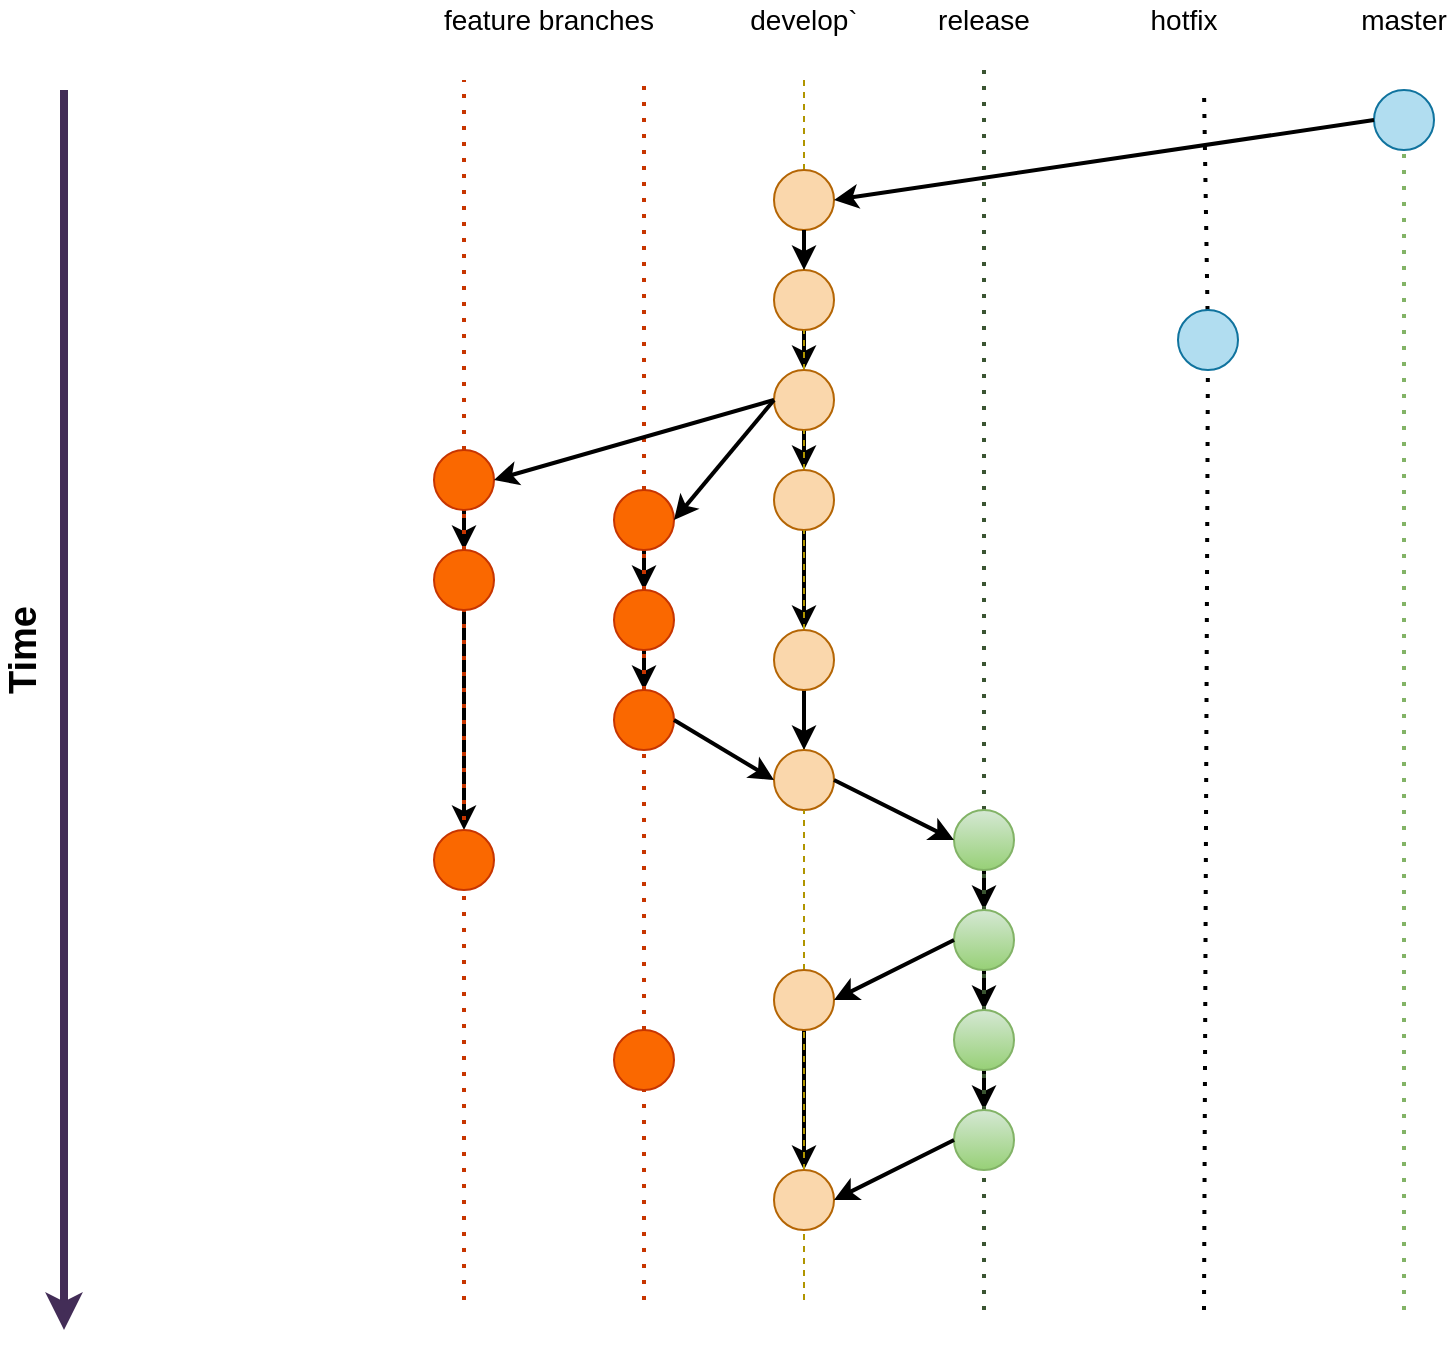 <mxfile version="15.3.0" type="github">
  <diagram id="zY3iNhDmGC0HeY9o9fEt" name="Page-1">
    <mxGraphModel dx="2066" dy="771" grid="1" gridSize="10" guides="1" tooltips="1" connect="1" arrows="1" fold="1" page="1" pageScale="1" pageWidth="850" pageHeight="1100" math="0" shadow="0">
      <root>
        <mxCell id="0" />
        <mxCell id="1" parent="0" />
        <mxCell id="OLf8NCYOBXPoyb-FADIm-2" value="" style="endArrow=none;dashed=1;html=1;dashPattern=1 3;strokeWidth=2;gradientColor=#97d077;fillColor=#d5e8d4;strokeColor=#82b366;startArrow=none;" parent="1" edge="1" source="a1HIUXj5uNK7OVQi4Cn4-5">
          <mxGeometry width="50" height="50" relative="1" as="geometry">
            <mxPoint x="720" y="670" as="sourcePoint" />
            <mxPoint x="720" y="60" as="targetPoint" />
          </mxGeometry>
        </mxCell>
        <mxCell id="OLf8NCYOBXPoyb-FADIm-3" value="&lt;font style=&quot;font-size: 14px&quot;&gt;master&lt;/font&gt;" style="text;html=1;strokeColor=none;fillColor=none;align=center;verticalAlign=middle;whiteSpace=wrap;rounded=0;" parent="1" vertex="1">
          <mxGeometry x="700" y="15" width="40" height="20" as="geometry" />
        </mxCell>
        <mxCell id="OLf8NCYOBXPoyb-FADIm-4" value="" style="endArrow=none;dashed=1;html=1;fillColor=#e3c800;strokeColor=#B09500;startArrow=none;" parent="1" edge="1" source="a1HIUXj5uNK7OVQi4Cn4-7">
          <mxGeometry width="50" height="50" relative="1" as="geometry">
            <mxPoint x="420" y="665" as="sourcePoint" />
            <mxPoint x="420" y="55" as="targetPoint" />
          </mxGeometry>
        </mxCell>
        <mxCell id="OLf8NCYOBXPoyb-FADIm-5" value="&lt;font style=&quot;font-size: 14px&quot;&gt;develop`&lt;/font&gt;" style="text;html=1;strokeColor=none;fillColor=none;align=center;verticalAlign=middle;whiteSpace=wrap;rounded=0;" parent="1" vertex="1">
          <mxGeometry x="390" y="15" width="60" height="20" as="geometry" />
        </mxCell>
        <mxCell id="OLf8NCYOBXPoyb-FADIm-6" value="" style="endArrow=none;dashed=1;html=1;dashPattern=1 3;strokeWidth=2;fillColor=#fa6800;strokeColor=#C73500;startArrow=none;" parent="1" edge="1" source="a1HIUXj5uNK7OVQi4Cn4-16">
          <mxGeometry width="50" height="50" relative="1" as="geometry">
            <mxPoint x="340" y="665" as="sourcePoint" />
            <mxPoint x="340" y="55" as="targetPoint" />
          </mxGeometry>
        </mxCell>
        <mxCell id="OLf8NCYOBXPoyb-FADIm-7" value="&lt;font style=&quot;font-size: 14px&quot;&gt;feature branches&lt;/font&gt;" style="text;html=1;strokeColor=none;fillColor=none;align=center;verticalAlign=middle;whiteSpace=wrap;rounded=0;" parent="1" vertex="1">
          <mxGeometry x="220" y="15" width="145" height="20" as="geometry" />
        </mxCell>
        <mxCell id="OLf8NCYOBXPoyb-FADIm-8" value="" style="endArrow=none;dashed=1;html=1;dashPattern=1 3;strokeWidth=2;fillColor=#fa6800;strokeColor=#C73500;startArrow=none;" parent="1" edge="1" source="a1HIUXj5uNK7OVQi4Cn4-41">
          <mxGeometry width="50" height="50" relative="1" as="geometry">
            <mxPoint x="250" y="665" as="sourcePoint" />
            <mxPoint x="250" y="55" as="targetPoint" />
          </mxGeometry>
        </mxCell>
        <mxCell id="OLf8NCYOBXPoyb-FADIm-10" value="" style="endArrow=classic;html=1;fillColor=#76608a;strokeColor=#432D57;strokeWidth=4;" parent="1" edge="1">
          <mxGeometry width="50" height="50" relative="1" as="geometry">
            <mxPoint x="50" y="60" as="sourcePoint" />
            <mxPoint x="50" y="680" as="targetPoint" />
            <Array as="points">
              <mxPoint x="50" y="350" />
            </Array>
          </mxGeometry>
        </mxCell>
        <mxCell id="OLf8NCYOBXPoyb-FADIm-11" value="&lt;b&gt;&lt;font style=&quot;font-size: 19px&quot;&gt;Time&lt;/font&gt;&lt;/b&gt;" style="text;html=1;strokeColor=none;fillColor=none;align=center;verticalAlign=middle;whiteSpace=wrap;rounded=0;rotation=-90;" parent="1" vertex="1">
          <mxGeometry x="10" y="330" width="40" height="20" as="geometry" />
        </mxCell>
        <mxCell id="a1HIUXj5uNK7OVQi4Cn4-1" value="" style="endArrow=none;dashed=1;html=1;dashPattern=1 3;strokeWidth=2;fillColor=#6d8764;strokeColor=#3A5431;startArrow=none;" edge="1" parent="1" source="a1HIUXj5uNK7OVQi4Cn4-50">
          <mxGeometry width="50" height="50" relative="1" as="geometry">
            <mxPoint x="510" y="670" as="sourcePoint" />
            <mxPoint x="510" y="50" as="targetPoint" />
          </mxGeometry>
        </mxCell>
        <mxCell id="a1HIUXj5uNK7OVQi4Cn4-2" value="&lt;font style=&quot;font-size: 14px&quot;&gt;release&lt;/font&gt;" style="text;html=1;strokeColor=none;fillColor=none;align=center;verticalAlign=middle;whiteSpace=wrap;rounded=0;" vertex="1" parent="1">
          <mxGeometry x="490" y="15" width="40" height="20" as="geometry" />
        </mxCell>
        <mxCell id="a1HIUXj5uNK7OVQi4Cn4-3" value="" style="endArrow=none;dashed=1;html=1;dashPattern=1 3;strokeWidth=2;startArrow=none;" edge="1" parent="1" source="a1HIUXj5uNK7OVQi4Cn4-31">
          <mxGeometry width="50" height="50" relative="1" as="geometry">
            <mxPoint x="620" y="670" as="sourcePoint" />
            <mxPoint x="620" y="60" as="targetPoint" />
          </mxGeometry>
        </mxCell>
        <mxCell id="a1HIUXj5uNK7OVQi4Cn4-4" value="&lt;font style=&quot;font-size: 14px&quot;&gt;hotfix&lt;/font&gt;" style="text;html=1;strokeColor=none;fillColor=none;align=center;verticalAlign=middle;whiteSpace=wrap;rounded=0;" vertex="1" parent="1">
          <mxGeometry x="590" y="15" width="40" height="20" as="geometry" />
        </mxCell>
        <mxCell id="a1HIUXj5uNK7OVQi4Cn4-5" value="" style="ellipse;whiteSpace=wrap;html=1;aspect=fixed;fillColor=#b1ddf0;strokeColor=#10739e;" vertex="1" parent="1">
          <mxGeometry x="705" y="60" width="30" height="30" as="geometry" />
        </mxCell>
        <mxCell id="a1HIUXj5uNK7OVQi4Cn4-6" value="" style="endArrow=none;dashed=1;html=1;dashPattern=1 3;strokeWidth=2;gradientColor=#97d077;fillColor=#d5e8d4;strokeColor=#82b366;" edge="1" parent="1" target="a1HIUXj5uNK7OVQi4Cn4-5">
          <mxGeometry width="50" height="50" relative="1" as="geometry">
            <mxPoint x="720" y="670" as="sourcePoint" />
            <mxPoint x="720" y="60" as="targetPoint" />
          </mxGeometry>
        </mxCell>
        <mxCell id="a1HIUXj5uNK7OVQi4Cn4-7" value="" style="ellipse;whiteSpace=wrap;html=1;aspect=fixed;fillColor=#fad7ac;strokeColor=#b46504;" vertex="1" parent="1">
          <mxGeometry x="405" y="100" width="30" height="30" as="geometry" />
        </mxCell>
        <mxCell id="a1HIUXj5uNK7OVQi4Cn4-8" value="" style="endArrow=none;dashed=1;html=1;fillColor=#e3c800;strokeColor=#B09500;startArrow=none;" edge="1" parent="1" source="a1HIUXj5uNK7OVQi4Cn4-10" target="a1HIUXj5uNK7OVQi4Cn4-7">
          <mxGeometry width="50" height="50" relative="1" as="geometry">
            <mxPoint x="420" y="665" as="sourcePoint" />
            <mxPoint x="420" y="55" as="targetPoint" />
          </mxGeometry>
        </mxCell>
        <mxCell id="a1HIUXj5uNK7OVQi4Cn4-9" value="" style="endArrow=classic;html=1;strokeWidth=2;entryX=1;entryY=0.5;entryDx=0;entryDy=0;exitX=0;exitY=0.5;exitDx=0;exitDy=0;" edge="1" parent="1" source="a1HIUXj5uNK7OVQi4Cn4-5" target="a1HIUXj5uNK7OVQi4Cn4-7">
          <mxGeometry width="50" height="50" relative="1" as="geometry">
            <mxPoint x="700" y="80" as="sourcePoint" />
            <mxPoint x="440" y="104" as="targetPoint" />
          </mxGeometry>
        </mxCell>
        <mxCell id="a1HIUXj5uNK7OVQi4Cn4-26" style="edgeStyle=orthogonalEdgeStyle;rounded=0;orthogonalLoop=1;jettySize=auto;html=1;exitX=0.5;exitY=1;exitDx=0;exitDy=0;entryX=0.5;entryY=0;entryDx=0;entryDy=0;strokeWidth=2;" edge="1" parent="1" source="a1HIUXj5uNK7OVQi4Cn4-10" target="a1HIUXj5uNK7OVQi4Cn4-12">
          <mxGeometry relative="1" as="geometry" />
        </mxCell>
        <mxCell id="a1HIUXj5uNK7OVQi4Cn4-10" value="" style="ellipse;whiteSpace=wrap;html=1;aspect=fixed;fillColor=#fad7ac;strokeColor=#b46504;" vertex="1" parent="1">
          <mxGeometry x="405" y="150" width="30" height="30" as="geometry" />
        </mxCell>
        <mxCell id="a1HIUXj5uNK7OVQi4Cn4-11" value="" style="endArrow=none;dashed=1;html=1;fillColor=#e3c800;strokeColor=#B09500;startArrow=none;" edge="1" parent="1" source="a1HIUXj5uNK7OVQi4Cn4-12" target="a1HIUXj5uNK7OVQi4Cn4-10">
          <mxGeometry width="50" height="50" relative="1" as="geometry">
            <mxPoint x="420" y="665" as="sourcePoint" />
            <mxPoint x="420" y="130" as="targetPoint" />
          </mxGeometry>
        </mxCell>
        <mxCell id="a1HIUXj5uNK7OVQi4Cn4-27" style="edgeStyle=orthogonalEdgeStyle;rounded=0;orthogonalLoop=1;jettySize=auto;html=1;exitX=0.5;exitY=1;exitDx=0;exitDy=0;strokeWidth=2;" edge="1" parent="1" source="a1HIUXj5uNK7OVQi4Cn4-12">
          <mxGeometry relative="1" as="geometry">
            <mxPoint x="420" y="250" as="targetPoint" />
          </mxGeometry>
        </mxCell>
        <mxCell id="a1HIUXj5uNK7OVQi4Cn4-12" value="" style="ellipse;whiteSpace=wrap;html=1;aspect=fixed;fillColor=#fad7ac;strokeColor=#b46504;" vertex="1" parent="1">
          <mxGeometry x="405" y="200" width="30" height="30" as="geometry" />
        </mxCell>
        <mxCell id="a1HIUXj5uNK7OVQi4Cn4-13" value="" style="endArrow=none;dashed=1;html=1;fillColor=#e3c800;strokeColor=#B09500;startArrow=none;" edge="1" parent="1" source="a1HIUXj5uNK7OVQi4Cn4-14" target="a1HIUXj5uNK7OVQi4Cn4-12">
          <mxGeometry width="50" height="50" relative="1" as="geometry">
            <mxPoint x="420" y="665" as="sourcePoint" />
            <mxPoint x="420" y="180" as="targetPoint" />
          </mxGeometry>
        </mxCell>
        <mxCell id="a1HIUXj5uNK7OVQi4Cn4-28" style="edgeStyle=orthogonalEdgeStyle;rounded=0;orthogonalLoop=1;jettySize=auto;html=1;exitX=0.5;exitY=1;exitDx=0;exitDy=0;entryX=0.5;entryY=0;entryDx=0;entryDy=0;strokeWidth=2;" edge="1" parent="1" source="a1HIUXj5uNK7OVQi4Cn4-14" target="a1HIUXj5uNK7OVQi4Cn4-24">
          <mxGeometry relative="1" as="geometry" />
        </mxCell>
        <mxCell id="a1HIUXj5uNK7OVQi4Cn4-14" value="" style="ellipse;whiteSpace=wrap;html=1;aspect=fixed;fillColor=#fad7ac;strokeColor=#b46504;" vertex="1" parent="1">
          <mxGeometry x="405" y="250" width="30" height="30" as="geometry" />
        </mxCell>
        <mxCell id="a1HIUXj5uNK7OVQi4Cn4-15" value="" style="endArrow=none;dashed=1;html=1;fillColor=#e3c800;strokeColor=#B09500;startArrow=none;" edge="1" parent="1" source="a1HIUXj5uNK7OVQi4Cn4-33" target="a1HIUXj5uNK7OVQi4Cn4-14">
          <mxGeometry width="50" height="50" relative="1" as="geometry">
            <mxPoint x="420" y="665" as="sourcePoint" />
            <mxPoint x="420" y="230" as="targetPoint" />
          </mxGeometry>
        </mxCell>
        <mxCell id="a1HIUXj5uNK7OVQi4Cn4-29" style="edgeStyle=orthogonalEdgeStyle;rounded=0;orthogonalLoop=1;jettySize=auto;html=1;exitX=0.5;exitY=1;exitDx=0;exitDy=0;strokeWidth=2;" edge="1" parent="1" source="a1HIUXj5uNK7OVQi4Cn4-16">
          <mxGeometry relative="1" as="geometry">
            <mxPoint x="340" y="310" as="targetPoint" />
          </mxGeometry>
        </mxCell>
        <mxCell id="a1HIUXj5uNK7OVQi4Cn4-16" value="" style="ellipse;whiteSpace=wrap;html=1;aspect=fixed;fillColor=#fa6800;strokeColor=#C73500;fontColor=#000000;" vertex="1" parent="1">
          <mxGeometry x="325" y="260" width="30" height="30" as="geometry" />
        </mxCell>
        <mxCell id="a1HIUXj5uNK7OVQi4Cn4-18" value="" style="endArrow=none;dashed=1;html=1;dashPattern=1 3;strokeWidth=2;fillColor=#fa6800;strokeColor=#C73500;startArrow=none;" edge="1" parent="1" source="a1HIUXj5uNK7OVQi4Cn4-19" target="a1HIUXj5uNK7OVQi4Cn4-16">
          <mxGeometry width="50" height="50" relative="1" as="geometry">
            <mxPoint x="340" y="665" as="sourcePoint" />
            <mxPoint x="340" y="55" as="targetPoint" />
          </mxGeometry>
        </mxCell>
        <mxCell id="a1HIUXj5uNK7OVQi4Cn4-30" style="edgeStyle=orthogonalEdgeStyle;rounded=0;orthogonalLoop=1;jettySize=auto;html=1;exitX=0.5;exitY=1;exitDx=0;exitDy=0;strokeWidth=2;" edge="1" parent="1" source="a1HIUXj5uNK7OVQi4Cn4-19">
          <mxGeometry relative="1" as="geometry">
            <mxPoint x="340" y="360" as="targetPoint" />
          </mxGeometry>
        </mxCell>
        <mxCell id="a1HIUXj5uNK7OVQi4Cn4-19" value="" style="ellipse;whiteSpace=wrap;html=1;aspect=fixed;fillColor=#fa6800;strokeColor=#C73500;fontColor=#000000;" vertex="1" parent="1">
          <mxGeometry x="325" y="310" width="30" height="30" as="geometry" />
        </mxCell>
        <mxCell id="a1HIUXj5uNK7OVQi4Cn4-20" value="" style="endArrow=none;dashed=1;html=1;dashPattern=1 3;strokeWidth=2;fillColor=#fa6800;strokeColor=#C73500;startArrow=none;" edge="1" parent="1" source="a1HIUXj5uNK7OVQi4Cn4-21" target="a1HIUXj5uNK7OVQi4Cn4-19">
          <mxGeometry width="50" height="50" relative="1" as="geometry">
            <mxPoint x="340" y="665" as="sourcePoint" />
            <mxPoint x="340" y="290" as="targetPoint" />
          </mxGeometry>
        </mxCell>
        <mxCell id="a1HIUXj5uNK7OVQi4Cn4-21" value="" style="ellipse;whiteSpace=wrap;html=1;aspect=fixed;fillColor=#fa6800;strokeColor=#C73500;fontColor=#000000;" vertex="1" parent="1">
          <mxGeometry x="325" y="360" width="30" height="30" as="geometry" />
        </mxCell>
        <mxCell id="a1HIUXj5uNK7OVQi4Cn4-22" value="" style="endArrow=none;dashed=1;html=1;dashPattern=1 3;strokeWidth=2;fillColor=#fa6800;strokeColor=#C73500;startArrow=none;" edge="1" parent="1" source="a1HIUXj5uNK7OVQi4Cn4-74" target="a1HIUXj5uNK7OVQi4Cn4-21">
          <mxGeometry width="50" height="50" relative="1" as="geometry">
            <mxPoint x="340" y="665" as="sourcePoint" />
            <mxPoint x="340" y="340" as="targetPoint" />
          </mxGeometry>
        </mxCell>
        <mxCell id="a1HIUXj5uNK7OVQi4Cn4-23" value="" style="endArrow=classic;html=1;strokeWidth=2;entryX=1;entryY=0.5;entryDx=0;entryDy=0;exitX=0;exitY=0.5;exitDx=0;exitDy=0;" edge="1" parent="1" source="a1HIUXj5uNK7OVQi4Cn4-12" target="a1HIUXj5uNK7OVQi4Cn4-16">
          <mxGeometry width="50" height="50" relative="1" as="geometry">
            <mxPoint x="400" y="380" as="sourcePoint" />
            <mxPoint x="450" y="330" as="targetPoint" />
          </mxGeometry>
        </mxCell>
        <mxCell id="a1HIUXj5uNK7OVQi4Cn4-36" style="edgeStyle=orthogonalEdgeStyle;rounded=0;orthogonalLoop=1;jettySize=auto;html=1;exitX=0.5;exitY=1;exitDx=0;exitDy=0;entryX=0.5;entryY=0;entryDx=0;entryDy=0;strokeWidth=2;" edge="1" parent="1" source="a1HIUXj5uNK7OVQi4Cn4-24" target="a1HIUXj5uNK7OVQi4Cn4-33">
          <mxGeometry relative="1" as="geometry" />
        </mxCell>
        <mxCell id="a1HIUXj5uNK7OVQi4Cn4-24" value="" style="ellipse;whiteSpace=wrap;html=1;aspect=fixed;fillColor=#fad7ac;strokeColor=#b46504;" vertex="1" parent="1">
          <mxGeometry x="405" y="330" width="30" height="30" as="geometry" />
        </mxCell>
        <mxCell id="a1HIUXj5uNK7OVQi4Cn4-25" value="" style="endArrow=classic;html=1;strokeWidth=2;entryX=0.5;entryY=0;entryDx=0;entryDy=0;exitX=0.5;exitY=1;exitDx=0;exitDy=0;" edge="1" parent="1" source="a1HIUXj5uNK7OVQi4Cn4-7" target="a1HIUXj5uNK7OVQi4Cn4-10">
          <mxGeometry width="50" height="50" relative="1" as="geometry">
            <mxPoint x="400" y="380" as="sourcePoint" />
            <mxPoint x="450" y="330" as="targetPoint" />
          </mxGeometry>
        </mxCell>
        <mxCell id="a1HIUXj5uNK7OVQi4Cn4-31" value="" style="ellipse;whiteSpace=wrap;html=1;aspect=fixed;fillColor=#b1ddf0;strokeColor=#10739e;" vertex="1" parent="1">
          <mxGeometry x="607" y="170" width="30" height="30" as="geometry" />
        </mxCell>
        <mxCell id="a1HIUXj5uNK7OVQi4Cn4-32" value="" style="endArrow=none;dashed=1;html=1;dashPattern=1 3;strokeWidth=2;" edge="1" parent="1" target="a1HIUXj5uNK7OVQi4Cn4-31">
          <mxGeometry width="50" height="50" relative="1" as="geometry">
            <mxPoint x="620" y="670" as="sourcePoint" />
            <mxPoint x="620" y="60" as="targetPoint" />
          </mxGeometry>
        </mxCell>
        <mxCell id="a1HIUXj5uNK7OVQi4Cn4-33" value="" style="ellipse;whiteSpace=wrap;html=1;aspect=fixed;fillColor=#fad7ac;strokeColor=#b46504;" vertex="1" parent="1">
          <mxGeometry x="405" y="390" width="30" height="30" as="geometry" />
        </mxCell>
        <mxCell id="a1HIUXj5uNK7OVQi4Cn4-34" value="" style="endArrow=none;dashed=1;html=1;fillColor=#e3c800;strokeColor=#B09500;startArrow=none;" edge="1" parent="1" source="a1HIUXj5uNK7OVQi4Cn4-56" target="a1HIUXj5uNK7OVQi4Cn4-33">
          <mxGeometry width="50" height="50" relative="1" as="geometry">
            <mxPoint x="420" y="665" as="sourcePoint" />
            <mxPoint x="420" y="280" as="targetPoint" />
          </mxGeometry>
        </mxCell>
        <mxCell id="a1HIUXj5uNK7OVQi4Cn4-40" value="" style="endArrow=classic;html=1;strokeWidth=2;exitX=1;exitY=0.5;exitDx=0;exitDy=0;entryX=0;entryY=0.5;entryDx=0;entryDy=0;" edge="1" parent="1" source="a1HIUXj5uNK7OVQi4Cn4-21" target="a1HIUXj5uNK7OVQi4Cn4-33">
          <mxGeometry width="50" height="50" relative="1" as="geometry">
            <mxPoint x="400" y="380" as="sourcePoint" />
            <mxPoint x="450" y="330" as="targetPoint" />
          </mxGeometry>
        </mxCell>
        <mxCell id="a1HIUXj5uNK7OVQi4Cn4-48" style="edgeStyle=orthogonalEdgeStyle;rounded=0;orthogonalLoop=1;jettySize=auto;html=1;exitX=0.5;exitY=1;exitDx=0;exitDy=0;entryX=0.5;entryY=0;entryDx=0;entryDy=0;strokeWidth=2;" edge="1" parent="1" source="a1HIUXj5uNK7OVQi4Cn4-41" target="a1HIUXj5uNK7OVQi4Cn4-45">
          <mxGeometry relative="1" as="geometry" />
        </mxCell>
        <mxCell id="a1HIUXj5uNK7OVQi4Cn4-41" value="" style="ellipse;whiteSpace=wrap;html=1;aspect=fixed;fillColor=#fa6800;strokeColor=#C73500;fontColor=#000000;" vertex="1" parent="1">
          <mxGeometry x="235" y="240" width="30" height="30" as="geometry" />
        </mxCell>
        <mxCell id="a1HIUXj5uNK7OVQi4Cn4-42" value="" style="endArrow=none;dashed=1;html=1;dashPattern=1 3;strokeWidth=2;fillColor=#fa6800;strokeColor=#C73500;startArrow=none;" edge="1" parent="1" source="a1HIUXj5uNK7OVQi4Cn4-45" target="a1HIUXj5uNK7OVQi4Cn4-41">
          <mxGeometry width="50" height="50" relative="1" as="geometry">
            <mxPoint x="250" y="665" as="sourcePoint" />
            <mxPoint x="250" y="55" as="targetPoint" />
          </mxGeometry>
        </mxCell>
        <mxCell id="a1HIUXj5uNK7OVQi4Cn4-43" value="" style="endArrow=classic;html=1;strokeWidth=2;entryX=1;entryY=0.5;entryDx=0;entryDy=0;exitX=0;exitY=0.5;exitDx=0;exitDy=0;" edge="1" parent="1" source="a1HIUXj5uNK7OVQi4Cn4-12" target="a1HIUXj5uNK7OVQi4Cn4-41">
          <mxGeometry width="50" height="50" relative="1" as="geometry">
            <mxPoint x="400" y="380" as="sourcePoint" />
            <mxPoint x="450" y="330" as="targetPoint" />
          </mxGeometry>
        </mxCell>
        <mxCell id="a1HIUXj5uNK7OVQi4Cn4-49" style="edgeStyle=orthogonalEdgeStyle;rounded=0;orthogonalLoop=1;jettySize=auto;html=1;exitX=0.5;exitY=1;exitDx=0;exitDy=0;strokeWidth=2;" edge="1" parent="1" source="a1HIUXj5uNK7OVQi4Cn4-45" target="a1HIUXj5uNK7OVQi4Cn4-47">
          <mxGeometry relative="1" as="geometry" />
        </mxCell>
        <mxCell id="a1HIUXj5uNK7OVQi4Cn4-45" value="" style="ellipse;whiteSpace=wrap;html=1;aspect=fixed;fillColor=#fa6800;strokeColor=#C73500;fontColor=#000000;" vertex="1" parent="1">
          <mxGeometry x="235" y="290" width="30" height="30" as="geometry" />
        </mxCell>
        <mxCell id="a1HIUXj5uNK7OVQi4Cn4-46" value="" style="endArrow=none;dashed=1;html=1;dashPattern=1 3;strokeWidth=2;fillColor=#fa6800;strokeColor=#C73500;" edge="1" parent="1" target="a1HIUXj5uNK7OVQi4Cn4-45">
          <mxGeometry width="50" height="50" relative="1" as="geometry">
            <mxPoint x="250" y="665" as="sourcePoint" />
            <mxPoint x="250" y="270" as="targetPoint" />
          </mxGeometry>
        </mxCell>
        <mxCell id="a1HIUXj5uNK7OVQi4Cn4-47" value="" style="ellipse;whiteSpace=wrap;html=1;aspect=fixed;fillColor=#fa6800;strokeColor=#C73500;fontColor=#000000;" vertex="1" parent="1">
          <mxGeometry x="235" y="430" width="30" height="30" as="geometry" />
        </mxCell>
        <mxCell id="a1HIUXj5uNK7OVQi4Cn4-58" style="edgeStyle=orthogonalEdgeStyle;rounded=0;orthogonalLoop=1;jettySize=auto;html=1;exitX=0.5;exitY=1;exitDx=0;exitDy=0;entryX=0.5;entryY=0;entryDx=0;entryDy=0;strokeWidth=2;" edge="1" parent="1" source="a1HIUXj5uNK7OVQi4Cn4-50" target="a1HIUXj5uNK7OVQi4Cn4-54">
          <mxGeometry relative="1" as="geometry" />
        </mxCell>
        <mxCell id="a1HIUXj5uNK7OVQi4Cn4-50" value="" style="ellipse;whiteSpace=wrap;html=1;aspect=fixed;fillColor=#d5e8d4;strokeColor=#82b366;gradientColor=#97d077;" vertex="1" parent="1">
          <mxGeometry x="495" y="420" width="30" height="30" as="geometry" />
        </mxCell>
        <mxCell id="a1HIUXj5uNK7OVQi4Cn4-51" value="" style="endArrow=none;dashed=1;html=1;dashPattern=1 3;strokeWidth=2;fillColor=#6d8764;strokeColor=#3A5431;startArrow=none;" edge="1" parent="1" source="a1HIUXj5uNK7OVQi4Cn4-54" target="a1HIUXj5uNK7OVQi4Cn4-50">
          <mxGeometry width="50" height="50" relative="1" as="geometry">
            <mxPoint x="510" y="670" as="sourcePoint" />
            <mxPoint x="510" y="50" as="targetPoint" />
          </mxGeometry>
        </mxCell>
        <mxCell id="a1HIUXj5uNK7OVQi4Cn4-53" value="" style="endArrow=classic;html=1;strokeWidth=2;entryX=0;entryY=0.5;entryDx=0;entryDy=0;exitX=1;exitY=0.5;exitDx=0;exitDy=0;" edge="1" parent="1" source="a1HIUXj5uNK7OVQi4Cn4-33" target="a1HIUXj5uNK7OVQi4Cn4-50">
          <mxGeometry width="50" height="50" relative="1" as="geometry">
            <mxPoint x="400" y="380" as="sourcePoint" />
            <mxPoint x="450" y="330" as="targetPoint" />
          </mxGeometry>
        </mxCell>
        <mxCell id="a1HIUXj5uNK7OVQi4Cn4-63" style="edgeStyle=orthogonalEdgeStyle;rounded=0;orthogonalLoop=1;jettySize=auto;html=1;exitX=0.5;exitY=1;exitDx=0;exitDy=0;entryX=0.5;entryY=0;entryDx=0;entryDy=0;strokeWidth=2;" edge="1" parent="1" source="a1HIUXj5uNK7OVQi4Cn4-54" target="a1HIUXj5uNK7OVQi4Cn4-61">
          <mxGeometry relative="1" as="geometry" />
        </mxCell>
        <mxCell id="a1HIUXj5uNK7OVQi4Cn4-54" value="" style="ellipse;whiteSpace=wrap;html=1;aspect=fixed;fillColor=#d5e8d4;strokeColor=#82b366;gradientColor=#97d077;" vertex="1" parent="1">
          <mxGeometry x="495" y="470" width="30" height="30" as="geometry" />
        </mxCell>
        <mxCell id="a1HIUXj5uNK7OVQi4Cn4-55" value="" style="endArrow=none;dashed=1;html=1;dashPattern=1 3;strokeWidth=2;fillColor=#6d8764;strokeColor=#3A5431;startArrow=none;" edge="1" parent="1" source="a1HIUXj5uNK7OVQi4Cn4-61" target="a1HIUXj5uNK7OVQi4Cn4-54">
          <mxGeometry width="50" height="50" relative="1" as="geometry">
            <mxPoint x="510" y="670" as="sourcePoint" />
            <mxPoint x="510" y="450" as="targetPoint" />
          </mxGeometry>
        </mxCell>
        <mxCell id="a1HIUXj5uNK7OVQi4Cn4-70" style="edgeStyle=orthogonalEdgeStyle;rounded=0;orthogonalLoop=1;jettySize=auto;html=1;exitX=0.5;exitY=1;exitDx=0;exitDy=0;entryX=0.5;entryY=0;entryDx=0;entryDy=0;strokeWidth=2;" edge="1" parent="1" source="a1HIUXj5uNK7OVQi4Cn4-56" target="a1HIUXj5uNK7OVQi4Cn4-67">
          <mxGeometry relative="1" as="geometry" />
        </mxCell>
        <mxCell id="a1HIUXj5uNK7OVQi4Cn4-56" value="" style="ellipse;whiteSpace=wrap;html=1;aspect=fixed;fillColor=#fad7ac;strokeColor=#b46504;" vertex="1" parent="1">
          <mxGeometry x="405" y="500" width="30" height="30" as="geometry" />
        </mxCell>
        <mxCell id="a1HIUXj5uNK7OVQi4Cn4-57" value="" style="endArrow=none;dashed=1;html=1;fillColor=#e3c800;strokeColor=#B09500;startArrow=none;" edge="1" parent="1" source="a1HIUXj5uNK7OVQi4Cn4-67" target="a1HIUXj5uNK7OVQi4Cn4-56">
          <mxGeometry width="50" height="50" relative="1" as="geometry">
            <mxPoint x="420" y="665" as="sourcePoint" />
            <mxPoint x="420" y="420" as="targetPoint" />
          </mxGeometry>
        </mxCell>
        <mxCell id="a1HIUXj5uNK7OVQi4Cn4-59" value="" style="endArrow=classic;html=1;strokeWidth=2;entryX=1;entryY=0.5;entryDx=0;entryDy=0;exitX=0;exitY=0.5;exitDx=0;exitDy=0;" edge="1" parent="1" source="a1HIUXj5uNK7OVQi4Cn4-54" target="a1HIUXj5uNK7OVQi4Cn4-56">
          <mxGeometry width="50" height="50" relative="1" as="geometry">
            <mxPoint x="400" y="380" as="sourcePoint" />
            <mxPoint x="450" y="330" as="targetPoint" />
          </mxGeometry>
        </mxCell>
        <mxCell id="a1HIUXj5uNK7OVQi4Cn4-66" style="edgeStyle=orthogonalEdgeStyle;rounded=0;orthogonalLoop=1;jettySize=auto;html=1;exitX=0.5;exitY=1;exitDx=0;exitDy=0;entryX=0.5;entryY=0;entryDx=0;entryDy=0;strokeWidth=2;" edge="1" parent="1" source="a1HIUXj5uNK7OVQi4Cn4-61" target="a1HIUXj5uNK7OVQi4Cn4-64">
          <mxGeometry relative="1" as="geometry" />
        </mxCell>
        <mxCell id="a1HIUXj5uNK7OVQi4Cn4-61" value="" style="ellipse;whiteSpace=wrap;html=1;aspect=fixed;fillColor=#d5e8d4;strokeColor=#82b366;gradientColor=#97d077;" vertex="1" parent="1">
          <mxGeometry x="495" y="520" width="30" height="30" as="geometry" />
        </mxCell>
        <mxCell id="a1HIUXj5uNK7OVQi4Cn4-62" value="" style="endArrow=none;dashed=1;html=1;dashPattern=1 3;strokeWidth=2;fillColor=#6d8764;strokeColor=#3A5431;startArrow=none;" edge="1" parent="1" source="a1HIUXj5uNK7OVQi4Cn4-64" target="a1HIUXj5uNK7OVQi4Cn4-61">
          <mxGeometry width="50" height="50" relative="1" as="geometry">
            <mxPoint x="510" y="670" as="sourcePoint" />
            <mxPoint x="510" y="500" as="targetPoint" />
          </mxGeometry>
        </mxCell>
        <mxCell id="a1HIUXj5uNK7OVQi4Cn4-64" value="" style="ellipse;whiteSpace=wrap;html=1;aspect=fixed;fillColor=#d5e8d4;strokeColor=#82b366;gradientColor=#97d077;" vertex="1" parent="1">
          <mxGeometry x="495" y="570" width="30" height="30" as="geometry" />
        </mxCell>
        <mxCell id="a1HIUXj5uNK7OVQi4Cn4-65" value="" style="endArrow=none;dashed=1;html=1;dashPattern=1 3;strokeWidth=2;fillColor=#6d8764;strokeColor=#3A5431;" edge="1" parent="1" target="a1HIUXj5uNK7OVQi4Cn4-64">
          <mxGeometry width="50" height="50" relative="1" as="geometry">
            <mxPoint x="510" y="670" as="sourcePoint" />
            <mxPoint x="510" y="550" as="targetPoint" />
          </mxGeometry>
        </mxCell>
        <mxCell id="a1HIUXj5uNK7OVQi4Cn4-67" value="" style="ellipse;whiteSpace=wrap;html=1;aspect=fixed;fillColor=#fad7ac;strokeColor=#b46504;" vertex="1" parent="1">
          <mxGeometry x="405" y="600" width="30" height="30" as="geometry" />
        </mxCell>
        <mxCell id="a1HIUXj5uNK7OVQi4Cn4-68" value="" style="endArrow=none;dashed=1;html=1;fillColor=#e3c800;strokeColor=#B09500;" edge="1" parent="1" target="a1HIUXj5uNK7OVQi4Cn4-67">
          <mxGeometry width="50" height="50" relative="1" as="geometry">
            <mxPoint x="420" y="665" as="sourcePoint" />
            <mxPoint x="420" y="530" as="targetPoint" />
          </mxGeometry>
        </mxCell>
        <mxCell id="a1HIUXj5uNK7OVQi4Cn4-72" value="" style="endArrow=classic;html=1;strokeWidth=2;exitX=0;exitY=0.5;exitDx=0;exitDy=0;entryX=1;entryY=0.5;entryDx=0;entryDy=0;" edge="1" parent="1" source="a1HIUXj5uNK7OVQi4Cn4-64" target="a1HIUXj5uNK7OVQi4Cn4-67">
          <mxGeometry width="50" height="50" relative="1" as="geometry">
            <mxPoint x="400" y="520" as="sourcePoint" />
            <mxPoint x="450" y="470" as="targetPoint" />
          </mxGeometry>
        </mxCell>
        <mxCell id="a1HIUXj5uNK7OVQi4Cn4-74" value="" style="ellipse;whiteSpace=wrap;html=1;aspect=fixed;fillColor=#fa6800;strokeColor=#C73500;fontColor=#000000;" vertex="1" parent="1">
          <mxGeometry x="325" y="530" width="30" height="30" as="geometry" />
        </mxCell>
        <mxCell id="a1HIUXj5uNK7OVQi4Cn4-75" value="" style="endArrow=none;dashed=1;html=1;dashPattern=1 3;strokeWidth=2;fillColor=#fa6800;strokeColor=#C73500;" edge="1" parent="1" target="a1HIUXj5uNK7OVQi4Cn4-74">
          <mxGeometry width="50" height="50" relative="1" as="geometry">
            <mxPoint x="340" y="665" as="sourcePoint" />
            <mxPoint x="340" y="390" as="targetPoint" />
          </mxGeometry>
        </mxCell>
      </root>
    </mxGraphModel>
  </diagram>
</mxfile>
